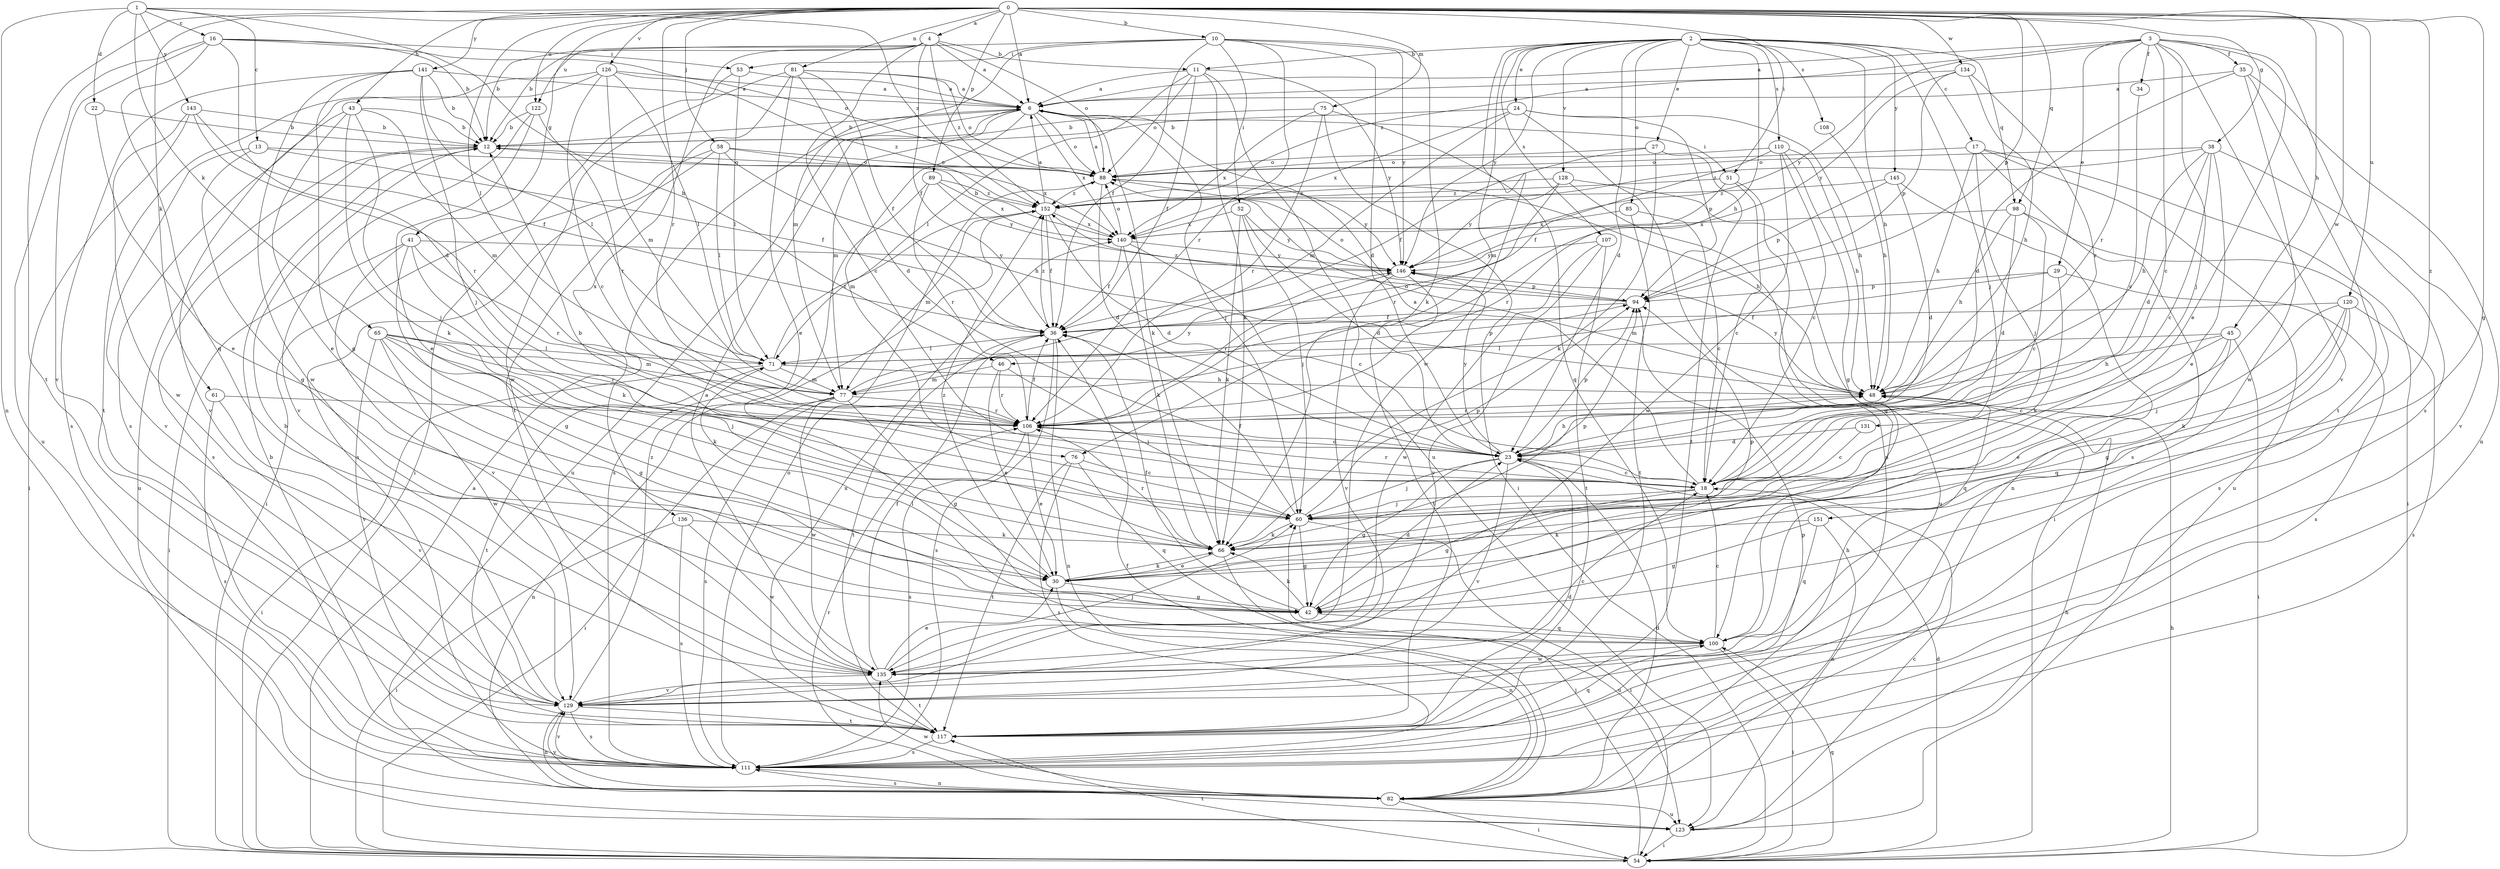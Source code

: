 strict digraph  {
0;
1;
2;
3;
4;
6;
10;
11;
12;
13;
16;
17;
18;
22;
23;
24;
27;
29;
30;
34;
35;
36;
38;
41;
42;
43;
45;
46;
48;
51;
52;
53;
54;
58;
60;
61;
65;
66;
71;
75;
76;
77;
81;
82;
85;
88;
89;
94;
98;
100;
106;
107;
108;
110;
111;
117;
120;
122;
123;
126;
128;
129;
131;
134;
135;
136;
140;
141;
143;
145;
146;
151;
152;
0 -> 4  [label=a];
0 -> 6  [label=a];
0 -> 10  [label=b];
0 -> 38  [label=g];
0 -> 41  [label=g];
0 -> 42  [label=g];
0 -> 43  [label=h];
0 -> 45  [label=h];
0 -> 51  [label=i];
0 -> 58  [label=j];
0 -> 61  [label=k];
0 -> 71  [label=l];
0 -> 75  [label=m];
0 -> 81  [label=n];
0 -> 89  [label=p];
0 -> 94  [label=p];
0 -> 98  [label=q];
0 -> 106  [label=r];
0 -> 117  [label=t];
0 -> 120  [label=u];
0 -> 122  [label=u];
0 -> 126  [label=v];
0 -> 131  [label=w];
0 -> 134  [label=w];
0 -> 141  [label=y];
0 -> 151  [label=z];
1 -> 13  [label=c];
1 -> 16  [label=c];
1 -> 22  [label=d];
1 -> 46  [label=h];
1 -> 65  [label=k];
1 -> 82  [label=n];
1 -> 143  [label=y];
1 -> 152  [label=z];
2 -> 11  [label=b];
2 -> 17  [label=c];
2 -> 23  [label=d];
2 -> 24  [label=e];
2 -> 27  [label=e];
2 -> 46  [label=h];
2 -> 48  [label=h];
2 -> 60  [label=j];
2 -> 76  [label=m];
2 -> 85  [label=o];
2 -> 98  [label=q];
2 -> 107  [label=s];
2 -> 108  [label=s];
2 -> 110  [label=s];
2 -> 128  [label=v];
2 -> 135  [label=w];
2 -> 145  [label=y];
2 -> 146  [label=y];
3 -> 6  [label=a];
3 -> 18  [label=c];
3 -> 29  [label=e];
3 -> 30  [label=e];
3 -> 34  [label=f];
3 -> 35  [label=f];
3 -> 60  [label=j];
3 -> 106  [label=r];
3 -> 111  [label=s];
3 -> 129  [label=v];
3 -> 146  [label=y];
3 -> 152  [label=z];
4 -> 6  [label=a];
4 -> 11  [label=b];
4 -> 12  [label=b];
4 -> 18  [label=c];
4 -> 36  [label=f];
4 -> 88  [label=o];
4 -> 122  [label=u];
4 -> 136  [label=x];
4 -> 152  [label=z];
6 -> 12  [label=b];
6 -> 51  [label=i];
6 -> 60  [label=j];
6 -> 66  [label=k];
6 -> 76  [label=m];
6 -> 77  [label=m];
6 -> 88  [label=o];
6 -> 123  [label=u];
6 -> 140  [label=x];
10 -> 12  [label=b];
10 -> 23  [label=d];
10 -> 36  [label=f];
10 -> 52  [label=i];
10 -> 53  [label=i];
10 -> 66  [label=k];
10 -> 77  [label=m];
10 -> 106  [label=r];
10 -> 146  [label=y];
11 -> 6  [label=a];
11 -> 36  [label=f];
11 -> 66  [label=k];
11 -> 71  [label=l];
11 -> 88  [label=o];
11 -> 123  [label=u];
11 -> 146  [label=y];
12 -> 88  [label=o];
12 -> 111  [label=s];
12 -> 123  [label=u];
13 -> 36  [label=f];
13 -> 42  [label=g];
13 -> 88  [label=o];
13 -> 129  [label=v];
16 -> 12  [label=b];
16 -> 23  [label=d];
16 -> 53  [label=i];
16 -> 88  [label=o];
16 -> 100  [label=q];
16 -> 123  [label=u];
16 -> 129  [label=v];
17 -> 48  [label=h];
17 -> 54  [label=i];
17 -> 60  [label=j];
17 -> 88  [label=o];
17 -> 111  [label=s];
17 -> 123  [label=u];
18 -> 6  [label=a];
18 -> 42  [label=g];
18 -> 60  [label=j];
18 -> 106  [label=r];
22 -> 12  [label=b];
22 -> 30  [label=e];
23 -> 18  [label=c];
23 -> 42  [label=g];
23 -> 48  [label=h];
23 -> 60  [label=j];
23 -> 94  [label=p];
23 -> 129  [label=v];
23 -> 146  [label=y];
24 -> 12  [label=b];
24 -> 48  [label=h];
24 -> 77  [label=m];
24 -> 82  [label=n];
24 -> 94  [label=p];
24 -> 140  [label=x];
27 -> 36  [label=f];
27 -> 66  [label=k];
27 -> 88  [label=o];
27 -> 117  [label=t];
29 -> 66  [label=k];
29 -> 77  [label=m];
29 -> 94  [label=p];
29 -> 111  [label=s];
30 -> 42  [label=g];
30 -> 66  [label=k];
30 -> 82  [label=n];
30 -> 94  [label=p];
30 -> 152  [label=z];
34 -> 18  [label=c];
35 -> 6  [label=a];
35 -> 23  [label=d];
35 -> 82  [label=n];
35 -> 117  [label=t];
35 -> 135  [label=w];
36 -> 71  [label=l];
36 -> 82  [label=n];
36 -> 111  [label=s];
36 -> 117  [label=t];
36 -> 152  [label=z];
38 -> 18  [label=c];
38 -> 23  [label=d];
38 -> 30  [label=e];
38 -> 48  [label=h];
38 -> 88  [label=o];
38 -> 129  [label=v];
38 -> 152  [label=z];
41 -> 42  [label=g];
41 -> 54  [label=i];
41 -> 66  [label=k];
41 -> 106  [label=r];
41 -> 129  [label=v];
41 -> 146  [label=y];
42 -> 23  [label=d];
42 -> 36  [label=f];
42 -> 66  [label=k];
42 -> 100  [label=q];
43 -> 12  [label=b];
43 -> 30  [label=e];
43 -> 60  [label=j];
43 -> 66  [label=k];
43 -> 77  [label=m];
43 -> 129  [label=v];
45 -> 18  [label=c];
45 -> 30  [label=e];
45 -> 48  [label=h];
45 -> 54  [label=i];
45 -> 71  [label=l];
45 -> 100  [label=q];
46 -> 30  [label=e];
46 -> 60  [label=j];
46 -> 77  [label=m];
46 -> 106  [label=r];
48 -> 88  [label=o];
48 -> 106  [label=r];
48 -> 146  [label=y];
51 -> 18  [label=c];
51 -> 100  [label=q];
51 -> 106  [label=r];
51 -> 152  [label=z];
52 -> 23  [label=d];
52 -> 60  [label=j];
52 -> 66  [label=k];
52 -> 140  [label=x];
52 -> 146  [label=y];
53 -> 6  [label=a];
53 -> 54  [label=i];
53 -> 71  [label=l];
54 -> 6  [label=a];
54 -> 23  [label=d];
54 -> 48  [label=h];
54 -> 60  [label=j];
54 -> 100  [label=q];
54 -> 117  [label=t];
58 -> 48  [label=h];
58 -> 54  [label=i];
58 -> 71  [label=l];
58 -> 88  [label=o];
58 -> 111  [label=s];
58 -> 140  [label=x];
60 -> 12  [label=b];
60 -> 36  [label=f];
60 -> 42  [label=g];
60 -> 54  [label=i];
60 -> 66  [label=k];
60 -> 94  [label=p];
61 -> 106  [label=r];
61 -> 111  [label=s];
61 -> 129  [label=v];
65 -> 42  [label=g];
65 -> 60  [label=j];
65 -> 66  [label=k];
65 -> 71  [label=l];
65 -> 77  [label=m];
65 -> 106  [label=r];
65 -> 129  [label=v];
65 -> 135  [label=w];
66 -> 30  [label=e];
66 -> 94  [label=p];
66 -> 106  [label=r];
66 -> 123  [label=u];
71 -> 48  [label=h];
71 -> 54  [label=i];
71 -> 77  [label=m];
71 -> 94  [label=p];
71 -> 117  [label=t];
71 -> 152  [label=z];
75 -> 12  [label=b];
75 -> 54  [label=i];
75 -> 100  [label=q];
75 -> 106  [label=r];
75 -> 140  [label=x];
76 -> 18  [label=c];
76 -> 100  [label=q];
76 -> 111  [label=s];
76 -> 117  [label=t];
77 -> 42  [label=g];
77 -> 54  [label=i];
77 -> 82  [label=n];
77 -> 106  [label=r];
77 -> 111  [label=s];
77 -> 135  [label=w];
77 -> 146  [label=y];
81 -> 6  [label=a];
81 -> 23  [label=d];
81 -> 30  [label=e];
81 -> 36  [label=f];
81 -> 88  [label=o];
81 -> 117  [label=t];
81 -> 135  [label=w];
82 -> 23  [label=d];
82 -> 36  [label=f];
82 -> 54  [label=i];
82 -> 106  [label=r];
82 -> 111  [label=s];
82 -> 123  [label=u];
82 -> 129  [label=v];
82 -> 135  [label=w];
85 -> 18  [label=c];
85 -> 117  [label=t];
85 -> 140  [label=x];
88 -> 6  [label=a];
88 -> 23  [label=d];
88 -> 48  [label=h];
88 -> 146  [label=y];
88 -> 152  [label=z];
89 -> 106  [label=r];
89 -> 111  [label=s];
89 -> 140  [label=x];
89 -> 146  [label=y];
89 -> 152  [label=z];
94 -> 36  [label=f];
94 -> 88  [label=o];
94 -> 152  [label=z];
98 -> 18  [label=c];
98 -> 23  [label=d];
98 -> 48  [label=h];
98 -> 111  [label=s];
98 -> 140  [label=x];
100 -> 18  [label=c];
100 -> 54  [label=i];
100 -> 71  [label=l];
100 -> 135  [label=w];
106 -> 23  [label=d];
106 -> 30  [label=e];
106 -> 36  [label=f];
106 -> 111  [label=s];
107 -> 117  [label=t];
107 -> 129  [label=v];
107 -> 135  [label=w];
107 -> 146  [label=y];
108 -> 48  [label=h];
110 -> 18  [label=c];
110 -> 36  [label=f];
110 -> 42  [label=g];
110 -> 48  [label=h];
110 -> 88  [label=o];
110 -> 135  [label=w];
111 -> 12  [label=b];
111 -> 82  [label=n];
111 -> 88  [label=o];
111 -> 94  [label=p];
111 -> 129  [label=v];
117 -> 23  [label=d];
117 -> 100  [label=q];
117 -> 111  [label=s];
117 -> 140  [label=x];
120 -> 36  [label=f];
120 -> 42  [label=g];
120 -> 60  [label=j];
120 -> 66  [label=k];
120 -> 100  [label=q];
120 -> 111  [label=s];
122 -> 12  [label=b];
122 -> 30  [label=e];
122 -> 106  [label=r];
122 -> 129  [label=v];
123 -> 18  [label=c];
123 -> 48  [label=h];
123 -> 54  [label=i];
126 -> 6  [label=a];
126 -> 18  [label=c];
126 -> 71  [label=l];
126 -> 77  [label=m];
126 -> 111  [label=s];
126 -> 117  [label=t];
126 -> 152  [label=z];
128 -> 54  [label=i];
128 -> 106  [label=r];
128 -> 123  [label=u];
128 -> 146  [label=y];
128 -> 152  [label=z];
129 -> 12  [label=b];
129 -> 48  [label=h];
129 -> 82  [label=n];
129 -> 111  [label=s];
129 -> 117  [label=t];
129 -> 152  [label=z];
131 -> 18  [label=c];
131 -> 23  [label=d];
134 -> 6  [label=a];
134 -> 48  [label=h];
134 -> 94  [label=p];
134 -> 106  [label=r];
134 -> 146  [label=y];
135 -> 6  [label=a];
135 -> 18  [label=c];
135 -> 30  [label=e];
135 -> 36  [label=f];
135 -> 60  [label=j];
135 -> 117  [label=t];
135 -> 129  [label=v];
136 -> 54  [label=i];
136 -> 66  [label=k];
136 -> 111  [label=s];
136 -> 135  [label=w];
140 -> 12  [label=b];
140 -> 18  [label=c];
140 -> 36  [label=f];
140 -> 66  [label=k];
140 -> 88  [label=o];
140 -> 146  [label=y];
141 -> 6  [label=a];
141 -> 12  [label=b];
141 -> 42  [label=g];
141 -> 60  [label=j];
141 -> 71  [label=l];
141 -> 111  [label=s];
141 -> 135  [label=w];
143 -> 12  [label=b];
143 -> 36  [label=f];
143 -> 54  [label=i];
143 -> 106  [label=r];
143 -> 135  [label=w];
145 -> 23  [label=d];
145 -> 82  [label=n];
145 -> 94  [label=p];
145 -> 152  [label=z];
146 -> 94  [label=p];
146 -> 106  [label=r];
146 -> 117  [label=t];
146 -> 129  [label=v];
151 -> 42  [label=g];
151 -> 66  [label=k];
151 -> 82  [label=n];
151 -> 100  [label=q];
152 -> 6  [label=a];
152 -> 23  [label=d];
152 -> 36  [label=f];
152 -> 77  [label=m];
152 -> 140  [label=x];
}
